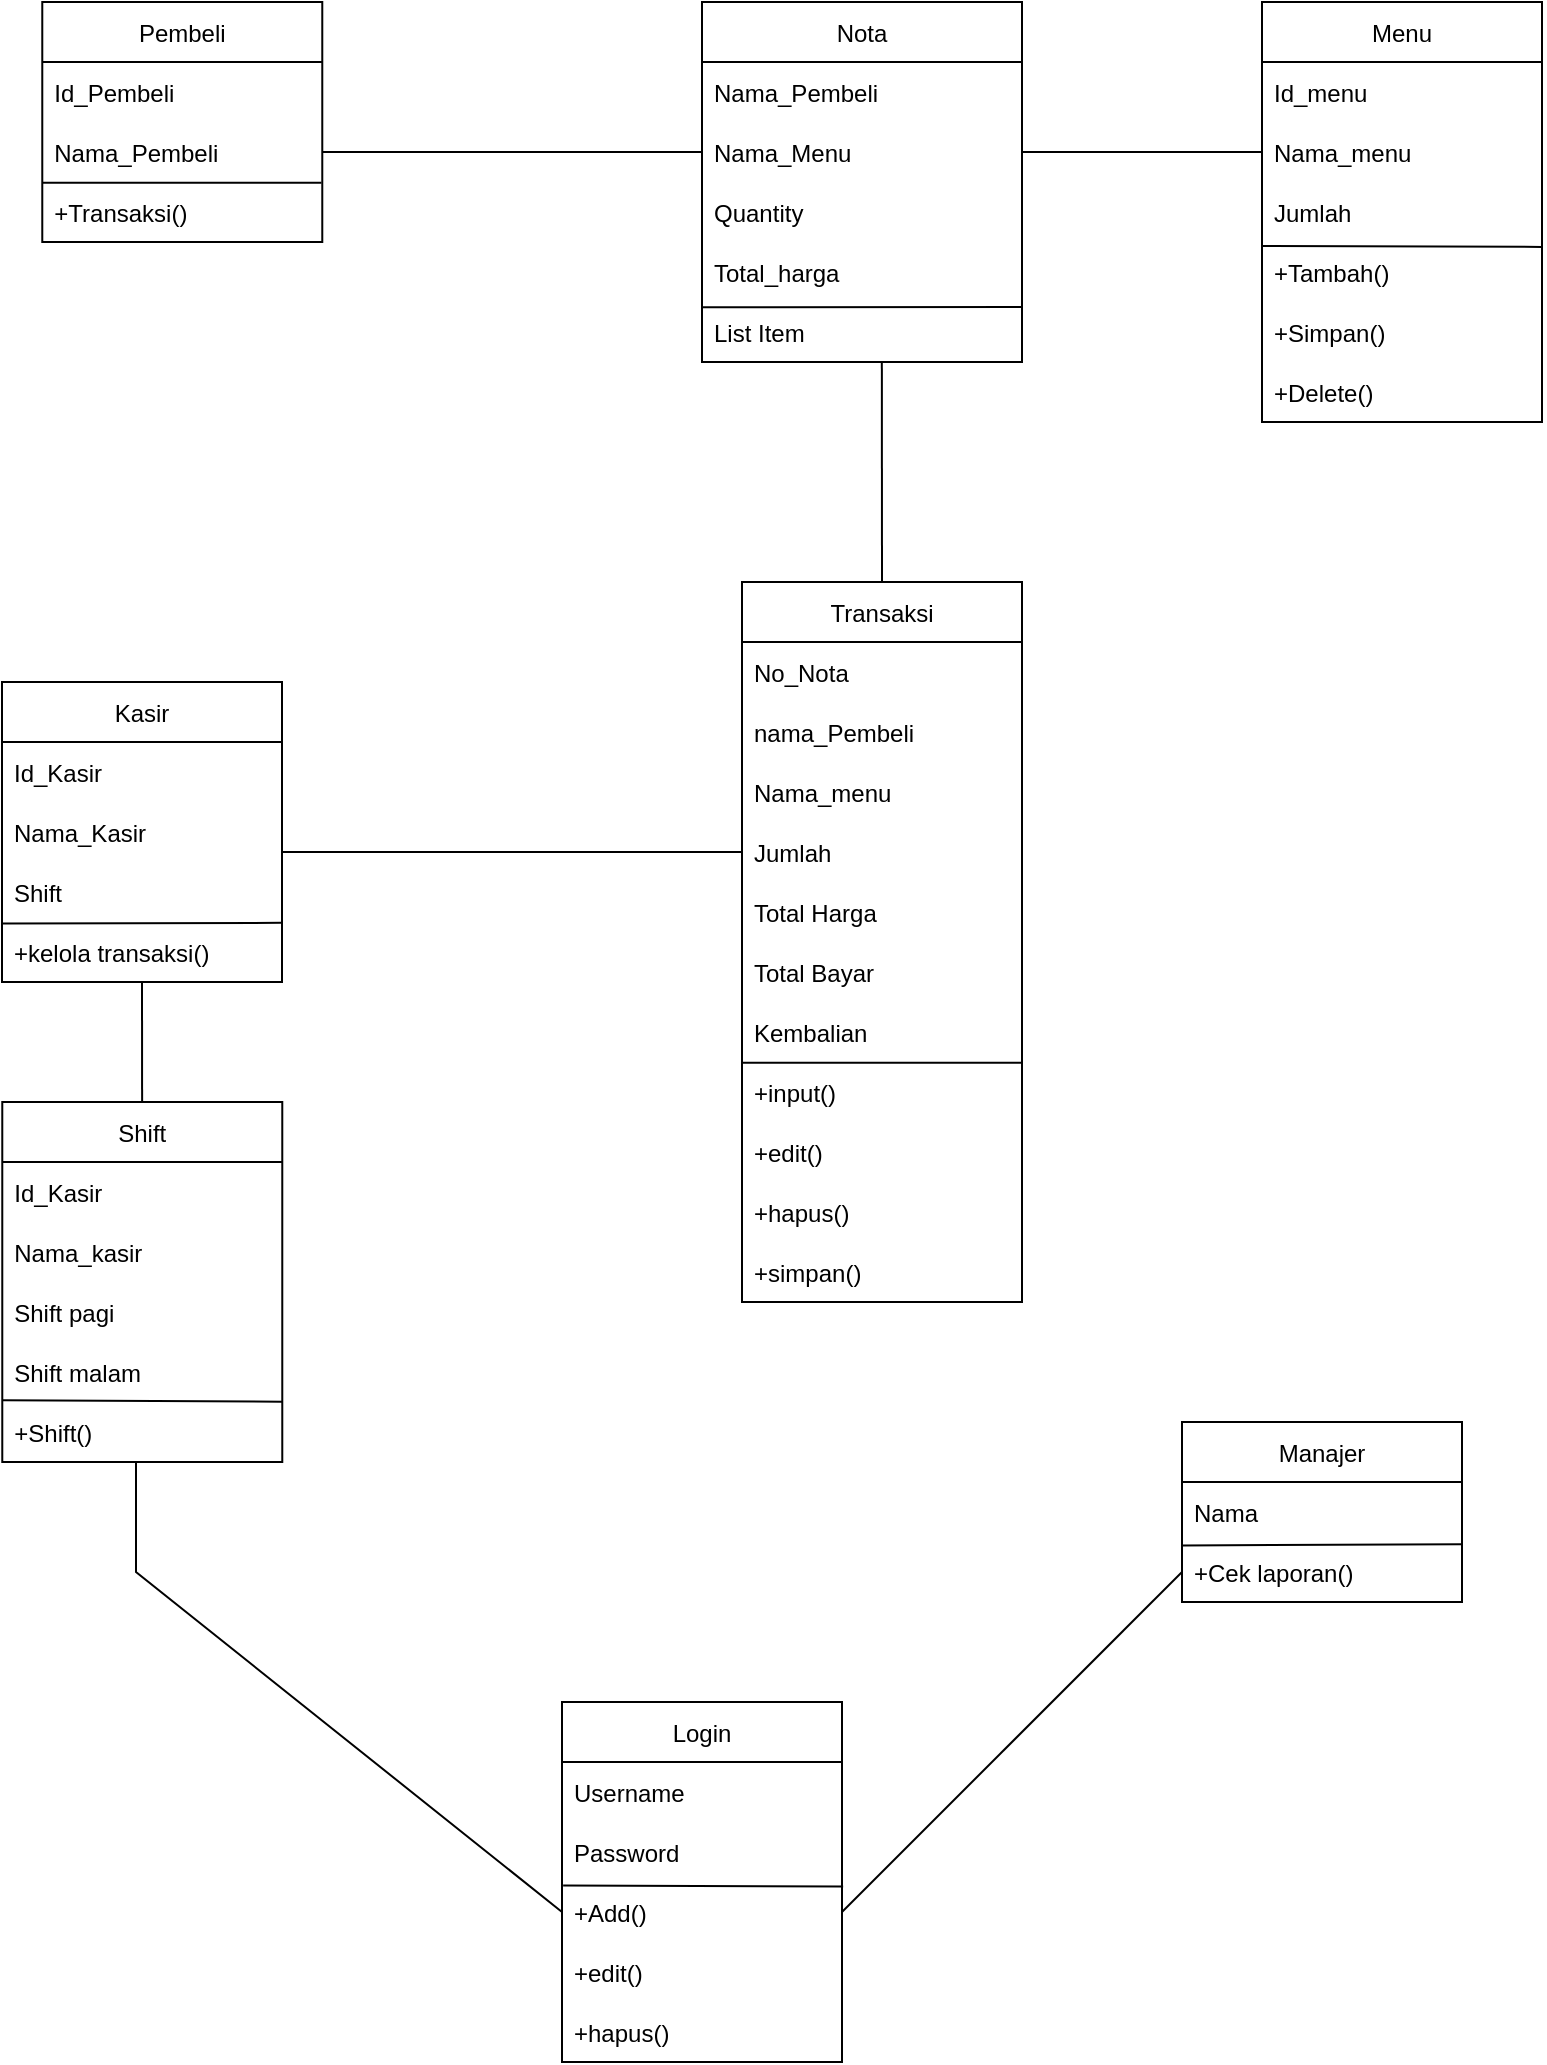 <mxfile version="16.0.3" type="github">
  <diagram id="nyVN2aFLqHgeGnaHPkKM" name="Page-1">
    <mxGraphModel dx="1117" dy="724" grid="1" gridSize="10" guides="1" tooltips="1" connect="1" arrows="1" fold="1" page="1" pageScale="1" pageWidth="850" pageHeight="1100" math="0" shadow="0">
      <root>
        <mxCell id="0" />
        <mxCell id="1" parent="0" />
        <mxCell id="0SlekGI51xUTJLTot7MF-2" value="Pembeli" style="swimlane;fontStyle=0;childLayout=stackLayout;horizontal=1;startSize=30;horizontalStack=0;resizeParent=1;resizeParentMax=0;resizeLast=0;collapsible=1;marginBottom=0;" parent="1" vertex="1">
          <mxGeometry x="50.14" y="60" width="140" height="120" as="geometry">
            <mxRectangle x="170.14" y="60" width="80" height="30" as="alternateBounds" />
          </mxGeometry>
        </mxCell>
        <mxCell id="0SlekGI51xUTJLTot7MF-3" value="Id_Pembeli" style="text;strokeColor=none;fillColor=none;align=left;verticalAlign=middle;spacingLeft=4;spacingRight=4;overflow=hidden;points=[[0,0.5],[1,0.5]];portConstraint=eastwest;rotatable=0;" parent="0SlekGI51xUTJLTot7MF-2" vertex="1">
          <mxGeometry y="30" width="140" height="30" as="geometry" />
        </mxCell>
        <mxCell id="0SlekGI51xUTJLTot7MF-5" value="Nama_Pembeli" style="text;strokeColor=none;fillColor=none;align=left;verticalAlign=middle;spacingLeft=4;spacingRight=4;overflow=hidden;points=[[0,0.5],[1,0.5]];portConstraint=eastwest;rotatable=0;" parent="0SlekGI51xUTJLTot7MF-2" vertex="1">
          <mxGeometry y="60" width="140" height="30" as="geometry" />
        </mxCell>
        <mxCell id="0SlekGI51xUTJLTot7MF-27" value="+Transaksi()" style="text;strokeColor=none;fillColor=none;align=left;verticalAlign=middle;spacingLeft=4;spacingRight=4;overflow=hidden;points=[[0,0.5],[1,0.5]];portConstraint=eastwest;rotatable=0;" parent="0SlekGI51xUTJLTot7MF-2" vertex="1">
          <mxGeometry y="90" width="140" height="30" as="geometry" />
        </mxCell>
        <mxCell id="0SlekGI51xUTJLTot7MF-29" value="" style="endArrow=none;html=1;rounded=0;exitX=-0.001;exitY=0.014;exitDx=0;exitDy=0;exitPerimeter=0;entryX=0.997;entryY=0.014;entryDx=0;entryDy=0;entryPerimeter=0;" parent="0SlekGI51xUTJLTot7MF-2" source="0SlekGI51xUTJLTot7MF-27" target="0SlekGI51xUTJLTot7MF-27" edge="1">
          <mxGeometry width="50" height="50" relative="1" as="geometry">
            <mxPoint x="55" y="170" as="sourcePoint" />
            <mxPoint x="105" y="120" as="targetPoint" />
          </mxGeometry>
        </mxCell>
        <mxCell id="0SlekGI51xUTJLTot7MF-6" value="Menu" style="swimlane;fontStyle=0;childLayout=stackLayout;horizontal=1;startSize=30;horizontalStack=0;resizeParent=1;resizeParentMax=0;resizeLast=0;collapsible=1;marginBottom=0;" parent="1" vertex="1">
          <mxGeometry x="660" y="60" width="140" height="210" as="geometry" />
        </mxCell>
        <mxCell id="0SlekGI51xUTJLTot7MF-7" value="Id_menu" style="text;strokeColor=none;fillColor=none;align=left;verticalAlign=middle;spacingLeft=4;spacingRight=4;overflow=hidden;points=[[0,0.5],[1,0.5]];portConstraint=eastwest;rotatable=0;" parent="0SlekGI51xUTJLTot7MF-6" vertex="1">
          <mxGeometry y="30" width="140" height="30" as="geometry" />
        </mxCell>
        <mxCell id="0SlekGI51xUTJLTot7MF-8" value="Nama_menu" style="text;strokeColor=none;fillColor=none;align=left;verticalAlign=middle;spacingLeft=4;spacingRight=4;overflow=hidden;points=[[0,0.5],[1,0.5]];portConstraint=eastwest;rotatable=0;" parent="0SlekGI51xUTJLTot7MF-6" vertex="1">
          <mxGeometry y="60" width="140" height="30" as="geometry" />
        </mxCell>
        <mxCell id="0SlekGI51xUTJLTot7MF-9" value="Jumlah" style="text;strokeColor=none;fillColor=none;align=left;verticalAlign=middle;spacingLeft=4;spacingRight=4;overflow=hidden;points=[[0,0.5],[1,0.5]];portConstraint=eastwest;rotatable=0;" parent="0SlekGI51xUTJLTot7MF-6" vertex="1">
          <mxGeometry y="90" width="140" height="30" as="geometry" />
        </mxCell>
        <mxCell id="0SlekGI51xUTJLTot7MF-30" value="+Tambah()" style="text;strokeColor=none;fillColor=none;align=left;verticalAlign=middle;spacingLeft=4;spacingRight=4;overflow=hidden;points=[[0,0.5],[1,0.5]];portConstraint=eastwest;rotatable=0;" parent="0SlekGI51xUTJLTot7MF-6" vertex="1">
          <mxGeometry y="120" width="140" height="30" as="geometry" />
        </mxCell>
        <mxCell id="0SlekGI51xUTJLTot7MF-32" value="" style="endArrow=none;html=1;rounded=0;exitX=0;exitY=0.067;exitDx=0;exitDy=0;exitPerimeter=0;entryX=1;entryY=0.082;entryDx=0;entryDy=0;entryPerimeter=0;" parent="0SlekGI51xUTJLTot7MF-6" source="0SlekGI51xUTJLTot7MF-30" target="0SlekGI51xUTJLTot7MF-30" edge="1">
          <mxGeometry width="50" height="50" relative="1" as="geometry">
            <mxPoint y="150" as="sourcePoint" />
            <mxPoint x="50" y="100" as="targetPoint" />
          </mxGeometry>
        </mxCell>
        <mxCell id="0SlekGI51xUTJLTot7MF-33" value="+Simpan()" style="text;strokeColor=none;fillColor=none;align=left;verticalAlign=middle;spacingLeft=4;spacingRight=4;overflow=hidden;points=[[0,0.5],[1,0.5]];portConstraint=eastwest;rotatable=0;" parent="0SlekGI51xUTJLTot7MF-6" vertex="1">
          <mxGeometry y="150" width="140" height="30" as="geometry" />
        </mxCell>
        <mxCell id="0SlekGI51xUTJLTot7MF-34" value="+Delete()" style="text;strokeColor=none;fillColor=none;align=left;verticalAlign=middle;spacingLeft=4;spacingRight=4;overflow=hidden;points=[[0,0.5],[1,0.5]];portConstraint=eastwest;rotatable=0;" parent="0SlekGI51xUTJLTot7MF-6" vertex="1">
          <mxGeometry y="180" width="140" height="30" as="geometry" />
        </mxCell>
        <mxCell id="0SlekGI51xUTJLTot7MF-11" value="Kasir" style="swimlane;fontStyle=0;childLayout=stackLayout;horizontal=1;startSize=30;horizontalStack=0;resizeParent=1;resizeParentMax=0;resizeLast=0;collapsible=1;marginBottom=0;" parent="1" vertex="1">
          <mxGeometry x="30" y="400" width="140" height="150" as="geometry" />
        </mxCell>
        <mxCell id="0SlekGI51xUTJLTot7MF-12" value="Id_Kasir" style="text;strokeColor=none;fillColor=none;align=left;verticalAlign=middle;spacingLeft=4;spacingRight=4;overflow=hidden;points=[[0,0.5],[1,0.5]];portConstraint=eastwest;rotatable=0;" parent="0SlekGI51xUTJLTot7MF-11" vertex="1">
          <mxGeometry y="30" width="140" height="30" as="geometry" />
        </mxCell>
        <mxCell id="0SlekGI51xUTJLTot7MF-13" value="Nama_Kasir" style="text;strokeColor=none;fillColor=none;align=left;verticalAlign=middle;spacingLeft=4;spacingRight=4;overflow=hidden;points=[[0,0.5],[1,0.5]];portConstraint=eastwest;rotatable=0;" parent="0SlekGI51xUTJLTot7MF-11" vertex="1">
          <mxGeometry y="60" width="140" height="30" as="geometry" />
        </mxCell>
        <mxCell id="MLs22rZCZW6Efq5X2Ij5-8" value="Shift" style="text;strokeColor=none;fillColor=none;align=left;verticalAlign=middle;spacingLeft=4;spacingRight=4;overflow=hidden;points=[[0,0.5],[1,0.5]];portConstraint=eastwest;rotatable=0;" vertex="1" parent="0SlekGI51xUTJLTot7MF-11">
          <mxGeometry y="90" width="140" height="30" as="geometry" />
        </mxCell>
        <mxCell id="0SlekGI51xUTJLTot7MF-14" value="+kelola transaksi()" style="text;strokeColor=none;fillColor=none;align=left;verticalAlign=middle;spacingLeft=4;spacingRight=4;overflow=hidden;points=[[0,0.5],[1,0.5]];portConstraint=eastwest;rotatable=0;" parent="0SlekGI51xUTJLTot7MF-11" vertex="1">
          <mxGeometry y="120" width="140" height="30" as="geometry" />
        </mxCell>
        <mxCell id="0SlekGI51xUTJLTot7MF-45" value="" style="endArrow=none;html=1;rounded=0;exitX=0.002;exitY=0.025;exitDx=0;exitDy=0;exitPerimeter=0;entryX=1.002;entryY=0.014;entryDx=0;entryDy=0;entryPerimeter=0;" parent="0SlekGI51xUTJLTot7MF-11" source="0SlekGI51xUTJLTot7MF-14" target="0SlekGI51xUTJLTot7MF-14" edge="1">
          <mxGeometry width="50" height="50" relative="1" as="geometry">
            <mxPoint y="170" as="sourcePoint" />
            <mxPoint x="50" y="120" as="targetPoint" />
          </mxGeometry>
        </mxCell>
        <mxCell id="0SlekGI51xUTJLTot7MF-15" value="Transaksi" style="swimlane;fontStyle=0;childLayout=stackLayout;horizontal=1;startSize=30;horizontalStack=0;resizeParent=1;resizeParentMax=0;resizeLast=0;collapsible=1;marginBottom=0;" parent="1" vertex="1">
          <mxGeometry x="400" y="350" width="140" height="360" as="geometry" />
        </mxCell>
        <mxCell id="0SlekGI51xUTJLTot7MF-16" value="No_Nota" style="text;strokeColor=none;fillColor=none;align=left;verticalAlign=middle;spacingLeft=4;spacingRight=4;overflow=hidden;points=[[0,0.5],[1,0.5]];portConstraint=eastwest;rotatable=0;" parent="0SlekGI51xUTJLTot7MF-15" vertex="1">
          <mxGeometry y="30" width="140" height="30" as="geometry" />
        </mxCell>
        <mxCell id="MLs22rZCZW6Efq5X2Ij5-24" value="nama_Pembeli" style="text;strokeColor=none;fillColor=none;align=left;verticalAlign=middle;spacingLeft=4;spacingRight=4;overflow=hidden;points=[[0,0.5],[1,0.5]];portConstraint=eastwest;rotatable=0;" vertex="1" parent="0SlekGI51xUTJLTot7MF-15">
          <mxGeometry y="60" width="140" height="30" as="geometry" />
        </mxCell>
        <mxCell id="0SlekGI51xUTJLTot7MF-17" value="Nama_menu" style="text;strokeColor=none;fillColor=none;align=left;verticalAlign=middle;spacingLeft=4;spacingRight=4;overflow=hidden;points=[[0,0.5],[1,0.5]];portConstraint=eastwest;rotatable=0;" parent="0SlekGI51xUTJLTot7MF-15" vertex="1">
          <mxGeometry y="90" width="140" height="30" as="geometry" />
        </mxCell>
        <mxCell id="0SlekGI51xUTJLTot7MF-18" value="Jumlah" style="text;strokeColor=none;fillColor=none;align=left;verticalAlign=middle;spacingLeft=4;spacingRight=4;overflow=hidden;points=[[0,0.5],[1,0.5]];portConstraint=eastwest;rotatable=0;" parent="0SlekGI51xUTJLTot7MF-15" vertex="1">
          <mxGeometry y="120" width="140" height="30" as="geometry" />
        </mxCell>
        <mxCell id="0SlekGI51xUTJLTot7MF-36" value="Total Harga" style="text;strokeColor=none;fillColor=none;align=left;verticalAlign=middle;spacingLeft=4;spacingRight=4;overflow=hidden;points=[[0,0.5],[1,0.5]];portConstraint=eastwest;rotatable=0;" parent="0SlekGI51xUTJLTot7MF-15" vertex="1">
          <mxGeometry y="150" width="140" height="30" as="geometry" />
        </mxCell>
        <mxCell id="0SlekGI51xUTJLTot7MF-35" value="Total Bayar" style="text;strokeColor=none;fillColor=none;align=left;verticalAlign=middle;spacingLeft=4;spacingRight=4;overflow=hidden;points=[[0,0.5],[1,0.5]];portConstraint=eastwest;rotatable=0;" parent="0SlekGI51xUTJLTot7MF-15" vertex="1">
          <mxGeometry y="180" width="140" height="30" as="geometry" />
        </mxCell>
        <mxCell id="0SlekGI51xUTJLTot7MF-37" value="Kembalian" style="text;strokeColor=none;fillColor=none;align=left;verticalAlign=middle;spacingLeft=4;spacingRight=4;overflow=hidden;points=[[0,0.5],[1,0.5]];portConstraint=eastwest;rotatable=0;" parent="0SlekGI51xUTJLTot7MF-15" vertex="1">
          <mxGeometry y="210" width="140" height="30" as="geometry" />
        </mxCell>
        <mxCell id="0SlekGI51xUTJLTot7MF-38" value="+input()" style="text;strokeColor=none;fillColor=none;align=left;verticalAlign=middle;spacingLeft=4;spacingRight=4;overflow=hidden;points=[[0,0.5],[1,0.5]];portConstraint=eastwest;rotatable=0;" parent="0SlekGI51xUTJLTot7MF-15" vertex="1">
          <mxGeometry y="240" width="140" height="30" as="geometry" />
        </mxCell>
        <mxCell id="0SlekGI51xUTJLTot7MF-40" value="" style="endArrow=none;html=1;rounded=0;exitX=-0.001;exitY=0.014;exitDx=0;exitDy=0;exitPerimeter=0;entryX=1.001;entryY=0.014;entryDx=0;entryDy=0;entryPerimeter=0;" parent="0SlekGI51xUTJLTot7MF-15" source="0SlekGI51xUTJLTot7MF-38" target="0SlekGI51xUTJLTot7MF-38" edge="1">
          <mxGeometry width="50" height="50" relative="1" as="geometry">
            <mxPoint x="80" y="220" as="sourcePoint" />
            <mxPoint x="130" y="170" as="targetPoint" />
          </mxGeometry>
        </mxCell>
        <mxCell id="0SlekGI51xUTJLTot7MF-41" value="+edit()" style="text;strokeColor=none;fillColor=none;align=left;verticalAlign=middle;spacingLeft=4;spacingRight=4;overflow=hidden;points=[[0,0.5],[1,0.5]];portConstraint=eastwest;rotatable=0;" parent="0SlekGI51xUTJLTot7MF-15" vertex="1">
          <mxGeometry y="270" width="140" height="30" as="geometry" />
        </mxCell>
        <mxCell id="0SlekGI51xUTJLTot7MF-42" value="+hapus()" style="text;strokeColor=none;fillColor=none;align=left;verticalAlign=middle;spacingLeft=4;spacingRight=4;overflow=hidden;points=[[0,0.5],[1,0.5]];portConstraint=eastwest;rotatable=0;" parent="0SlekGI51xUTJLTot7MF-15" vertex="1">
          <mxGeometry y="300" width="140" height="30" as="geometry" />
        </mxCell>
        <mxCell id="0SlekGI51xUTJLTot7MF-43" value="+simpan()" style="text;strokeColor=none;fillColor=none;align=left;verticalAlign=middle;spacingLeft=4;spacingRight=4;overflow=hidden;points=[[0,0.5],[1,0.5]];portConstraint=eastwest;rotatable=0;" parent="0SlekGI51xUTJLTot7MF-15" vertex="1">
          <mxGeometry y="330" width="140" height="30" as="geometry" />
        </mxCell>
        <mxCell id="0SlekGI51xUTJLTot7MF-19" value="Login" style="swimlane;fontStyle=0;childLayout=stackLayout;horizontal=1;startSize=30;horizontalStack=0;resizeParent=1;resizeParentMax=0;resizeLast=0;collapsible=1;marginBottom=0;" parent="1" vertex="1">
          <mxGeometry x="310" y="910" width="140" height="180" as="geometry" />
        </mxCell>
        <mxCell id="0SlekGI51xUTJLTot7MF-20" value="Username" style="text;strokeColor=none;fillColor=none;align=left;verticalAlign=middle;spacingLeft=4;spacingRight=4;overflow=hidden;points=[[0,0.5],[1,0.5]];portConstraint=eastwest;rotatable=0;" parent="0SlekGI51xUTJLTot7MF-19" vertex="1">
          <mxGeometry y="30" width="140" height="30" as="geometry" />
        </mxCell>
        <mxCell id="0SlekGI51xUTJLTot7MF-21" value="Password" style="text;strokeColor=none;fillColor=none;align=left;verticalAlign=middle;spacingLeft=4;spacingRight=4;overflow=hidden;points=[[0,0.5],[1,0.5]];portConstraint=eastwest;rotatable=0;" parent="0SlekGI51xUTJLTot7MF-19" vertex="1">
          <mxGeometry y="60" width="140" height="30" as="geometry" />
        </mxCell>
        <mxCell id="0SlekGI51xUTJLTot7MF-22" value="+Add()" style="text;strokeColor=none;fillColor=none;align=left;verticalAlign=middle;spacingLeft=4;spacingRight=4;overflow=hidden;points=[[0,0.5],[1,0.5]];portConstraint=eastwest;rotatable=0;" parent="0SlekGI51xUTJLTot7MF-19" vertex="1">
          <mxGeometry y="90" width="140" height="30" as="geometry" />
        </mxCell>
        <mxCell id="0SlekGI51xUTJLTot7MF-47" value="" style="endArrow=none;html=1;rounded=0;exitX=0.004;exitY=0.059;exitDx=0;exitDy=0;exitPerimeter=0;entryX=1.004;entryY=0.074;entryDx=0;entryDy=0;entryPerimeter=0;" parent="0SlekGI51xUTJLTot7MF-19" source="0SlekGI51xUTJLTot7MF-22" target="0SlekGI51xUTJLTot7MF-22" edge="1">
          <mxGeometry width="50" height="50" relative="1" as="geometry">
            <mxPoint x="100" y="40" as="sourcePoint" />
            <mxPoint x="150" y="-10" as="targetPoint" />
          </mxGeometry>
        </mxCell>
        <mxCell id="0SlekGI51xUTJLTot7MF-48" value="+edit()" style="text;strokeColor=none;fillColor=none;align=left;verticalAlign=middle;spacingLeft=4;spacingRight=4;overflow=hidden;points=[[0,0.5],[1,0.5]];portConstraint=eastwest;rotatable=0;" parent="0SlekGI51xUTJLTot7MF-19" vertex="1">
          <mxGeometry y="120" width="140" height="30" as="geometry" />
        </mxCell>
        <mxCell id="0SlekGI51xUTJLTot7MF-49" value="+hapus()" style="text;strokeColor=none;fillColor=none;align=left;verticalAlign=middle;spacingLeft=4;spacingRight=4;overflow=hidden;points=[[0,0.5],[1,0.5]];portConstraint=eastwest;rotatable=0;" parent="0SlekGI51xUTJLTot7MF-19" vertex="1">
          <mxGeometry y="150" width="140" height="30" as="geometry" />
        </mxCell>
        <mxCell id="0SlekGI51xUTJLTot7MF-23" value="Manajer" style="swimlane;fontStyle=0;childLayout=stackLayout;horizontal=1;startSize=30;horizontalStack=0;resizeParent=1;resizeParentMax=0;resizeLast=0;collapsible=1;marginBottom=0;" parent="1" vertex="1">
          <mxGeometry x="620" y="770" width="140" height="90" as="geometry" />
        </mxCell>
        <mxCell id="0SlekGI51xUTJLTot7MF-26" value="Nama" style="text;strokeColor=none;fillColor=none;align=left;verticalAlign=middle;spacingLeft=4;spacingRight=4;overflow=hidden;points=[[0,0.5],[1,0.5]];portConstraint=eastwest;rotatable=0;" parent="0SlekGI51xUTJLTot7MF-23" vertex="1">
          <mxGeometry y="30" width="140" height="30" as="geometry" />
        </mxCell>
        <mxCell id="0SlekGI51xUTJLTot7MF-51" value="+Cek laporan()" style="text;strokeColor=none;fillColor=none;align=left;verticalAlign=middle;spacingLeft=4;spacingRight=4;overflow=hidden;points=[[0,0.5],[1,0.5]];portConstraint=eastwest;rotatable=0;" parent="0SlekGI51xUTJLTot7MF-23" vertex="1">
          <mxGeometry y="60" width="140" height="30" as="geometry" />
        </mxCell>
        <mxCell id="0SlekGI51xUTJLTot7MF-52" value="" style="endArrow=none;html=1;rounded=0;exitX=0.001;exitY=0.058;exitDx=0;exitDy=0;exitPerimeter=0;entryX=0.999;entryY=0.039;entryDx=0;entryDy=0;entryPerimeter=0;" parent="0SlekGI51xUTJLTot7MF-23" source="0SlekGI51xUTJLTot7MF-51" target="0SlekGI51xUTJLTot7MF-51" edge="1">
          <mxGeometry width="50" height="50" relative="1" as="geometry">
            <mxPoint x="60" y="150" as="sourcePoint" />
            <mxPoint x="110" y="100" as="targetPoint" />
          </mxGeometry>
        </mxCell>
        <mxCell id="0SlekGI51xUTJLTot7MF-56" value="" style="endArrow=none;html=1;rounded=0;entryX=0;entryY=0.5;entryDx=0;entryDy=0;" parent="1" target="0SlekGI51xUTJLTot7MF-18" edge="1">
          <mxGeometry width="50" height="50" relative="1" as="geometry">
            <mxPoint x="170" y="485" as="sourcePoint" />
            <mxPoint x="540" y="350" as="targetPoint" />
          </mxGeometry>
        </mxCell>
        <mxCell id="0SlekGI51xUTJLTot7MF-61" value="" style="endArrow=none;html=1;rounded=0;exitX=1;exitY=0.5;exitDx=0;exitDy=0;entryX=0;entryY=0.5;entryDx=0;entryDy=0;" parent="1" source="0SlekGI51xUTJLTot7MF-22" edge="1">
          <mxGeometry width="50" height="50" relative="1" as="geometry">
            <mxPoint x="450" y="800" as="sourcePoint" />
            <mxPoint x="620" y="845" as="targetPoint" />
          </mxGeometry>
        </mxCell>
        <mxCell id="MLs22rZCZW6Efq5X2Ij5-9" value="Shift" style="swimlane;fontStyle=0;childLayout=stackLayout;horizontal=1;startSize=30;horizontalStack=0;resizeParent=1;resizeParentMax=0;resizeLast=0;collapsible=1;marginBottom=0;" vertex="1" parent="1">
          <mxGeometry x="30.14" y="610" width="140" height="180" as="geometry" />
        </mxCell>
        <mxCell id="MLs22rZCZW6Efq5X2Ij5-10" value="Id_Kasir" style="text;strokeColor=none;fillColor=none;align=left;verticalAlign=middle;spacingLeft=4;spacingRight=4;overflow=hidden;points=[[0,0.5],[1,0.5]];portConstraint=eastwest;rotatable=0;" vertex="1" parent="MLs22rZCZW6Efq5X2Ij5-9">
          <mxGeometry y="30" width="140" height="30" as="geometry" />
        </mxCell>
        <mxCell id="MLs22rZCZW6Efq5X2Ij5-11" value="Nama_kasir" style="text;strokeColor=none;fillColor=none;align=left;verticalAlign=middle;spacingLeft=4;spacingRight=4;overflow=hidden;points=[[0,0.5],[1,0.5]];portConstraint=eastwest;rotatable=0;" vertex="1" parent="MLs22rZCZW6Efq5X2Ij5-9">
          <mxGeometry y="60" width="140" height="30" as="geometry" />
        </mxCell>
        <mxCell id="MLs22rZCZW6Efq5X2Ij5-12" value="Shift pagi" style="text;strokeColor=none;fillColor=none;align=left;verticalAlign=middle;spacingLeft=4;spacingRight=4;overflow=hidden;points=[[0,0.5],[1,0.5]];portConstraint=eastwest;rotatable=0;" vertex="1" parent="MLs22rZCZW6Efq5X2Ij5-9">
          <mxGeometry y="90" width="140" height="30" as="geometry" />
        </mxCell>
        <mxCell id="MLs22rZCZW6Efq5X2Ij5-13" value="Shift malam" style="text;strokeColor=none;fillColor=none;align=left;verticalAlign=middle;spacingLeft=4;spacingRight=4;overflow=hidden;points=[[0,0.5],[1,0.5]];portConstraint=eastwest;rotatable=0;" vertex="1" parent="MLs22rZCZW6Efq5X2Ij5-9">
          <mxGeometry y="120" width="140" height="30" as="geometry" />
        </mxCell>
        <mxCell id="MLs22rZCZW6Efq5X2Ij5-16" value="+Shift()" style="text;strokeColor=none;fillColor=none;align=left;verticalAlign=middle;spacingLeft=4;spacingRight=4;overflow=hidden;points=[[0,0.5],[1,0.5]];portConstraint=eastwest;rotatable=0;" vertex="1" parent="MLs22rZCZW6Efq5X2Ij5-9">
          <mxGeometry y="150" width="140" height="30" as="geometry" />
        </mxCell>
        <mxCell id="MLs22rZCZW6Efq5X2Ij5-17" value="" style="endArrow=none;html=1;rounded=0;exitX=0.002;exitY=-0.03;exitDx=0;exitDy=0;exitPerimeter=0;entryX=1;entryY=-0.005;entryDx=0;entryDy=0;entryPerimeter=0;" edge="1" parent="MLs22rZCZW6Efq5X2Ij5-9" source="MLs22rZCZW6Efq5X2Ij5-16" target="MLs22rZCZW6Efq5X2Ij5-16">
          <mxGeometry width="50" height="50" relative="1" as="geometry">
            <mxPoint x="169.86" y="280" as="sourcePoint" />
            <mxPoint x="219.86" y="230" as="targetPoint" />
          </mxGeometry>
        </mxCell>
        <mxCell id="MLs22rZCZW6Efq5X2Ij5-14" value="" style="endArrow=none;html=1;rounded=0;entryX=0;entryY=0.5;entryDx=0;entryDy=0;" edge="1" parent="1" target="0SlekGI51xUTJLTot7MF-22">
          <mxGeometry width="50" height="50" relative="1" as="geometry">
            <mxPoint x="97" y="790" as="sourcePoint" />
            <mxPoint x="290" y="730" as="targetPoint" />
            <Array as="points">
              <mxPoint x="97" y="845" />
            </Array>
          </mxGeometry>
        </mxCell>
        <mxCell id="MLs22rZCZW6Efq5X2Ij5-15" value="" style="endArrow=none;html=1;rounded=0;" edge="1" parent="1" source="MLs22rZCZW6Efq5X2Ij5-9">
          <mxGeometry width="50" height="50" relative="1" as="geometry">
            <mxPoint x="240" y="780" as="sourcePoint" />
            <mxPoint x="100" y="550" as="targetPoint" />
          </mxGeometry>
        </mxCell>
        <mxCell id="MLs22rZCZW6Efq5X2Ij5-19" value="Nota" style="swimlane;fontStyle=0;childLayout=stackLayout;horizontal=1;startSize=30;horizontalStack=0;resizeParent=1;resizeParentMax=0;resizeLast=0;collapsible=1;marginBottom=0;" vertex="1" parent="1">
          <mxGeometry x="380" y="60" width="160" height="180" as="geometry" />
        </mxCell>
        <mxCell id="MLs22rZCZW6Efq5X2Ij5-20" value="Nama_Pembeli" style="text;strokeColor=none;fillColor=none;align=left;verticalAlign=middle;spacingLeft=4;spacingRight=4;overflow=hidden;points=[[0,0.5],[1,0.5]];portConstraint=eastwest;rotatable=0;" vertex="1" parent="MLs22rZCZW6Efq5X2Ij5-19">
          <mxGeometry y="30" width="160" height="30" as="geometry" />
        </mxCell>
        <mxCell id="MLs22rZCZW6Efq5X2Ij5-21" value="Nama_Menu" style="text;strokeColor=none;fillColor=none;align=left;verticalAlign=middle;spacingLeft=4;spacingRight=4;overflow=hidden;points=[[0,0.5],[1,0.5]];portConstraint=eastwest;rotatable=0;" vertex="1" parent="MLs22rZCZW6Efq5X2Ij5-19">
          <mxGeometry y="60" width="160" height="30" as="geometry" />
        </mxCell>
        <mxCell id="MLs22rZCZW6Efq5X2Ij5-22" value="Quantity" style="text;strokeColor=none;fillColor=none;align=left;verticalAlign=middle;spacingLeft=4;spacingRight=4;overflow=hidden;points=[[0,0.5],[1,0.5]];portConstraint=eastwest;rotatable=0;" vertex="1" parent="MLs22rZCZW6Efq5X2Ij5-19">
          <mxGeometry y="90" width="160" height="30" as="geometry" />
        </mxCell>
        <mxCell id="MLs22rZCZW6Efq5X2Ij5-30" value="Total_harga" style="text;strokeColor=none;fillColor=none;align=left;verticalAlign=middle;spacingLeft=4;spacingRight=4;overflow=hidden;points=[[0,0.5],[1,0.5]];portConstraint=eastwest;rotatable=0;" vertex="1" parent="MLs22rZCZW6Efq5X2Ij5-19">
          <mxGeometry y="120" width="160" height="30" as="geometry" />
        </mxCell>
        <mxCell id="MLs22rZCZW6Efq5X2Ij5-27" value="List Item" style="text;strokeColor=none;fillColor=none;align=left;verticalAlign=middle;spacingLeft=4;spacingRight=4;overflow=hidden;points=[[0,0.5],[1,0.5]];portConstraint=eastwest;rotatable=0;" vertex="1" parent="MLs22rZCZW6Efq5X2Ij5-19">
          <mxGeometry y="150" width="160" height="30" as="geometry" />
        </mxCell>
        <mxCell id="MLs22rZCZW6Efq5X2Ij5-29" value="" style="endArrow=none;html=1;rounded=0;exitX=-0.001;exitY=0.088;exitDx=0;exitDy=0;exitPerimeter=0;entryX=1.001;entryY=0.082;entryDx=0;entryDy=0;entryPerimeter=0;" edge="1" parent="MLs22rZCZW6Efq5X2Ij5-19" source="MLs22rZCZW6Efq5X2Ij5-27" target="MLs22rZCZW6Efq5X2Ij5-27">
          <mxGeometry width="50" height="50" relative="1" as="geometry">
            <mxPoint x="20" y="120" as="sourcePoint" />
            <mxPoint x="70" y="70" as="targetPoint" />
          </mxGeometry>
        </mxCell>
        <mxCell id="MLs22rZCZW6Efq5X2Ij5-25" value="" style="endArrow=none;html=1;rounded=0;exitX=1;exitY=0.5;exitDx=0;exitDy=0;entryX=0;entryY=0.5;entryDx=0;entryDy=0;" edge="1" parent="1" source="0SlekGI51xUTJLTot7MF-5" target="MLs22rZCZW6Efq5X2Ij5-21">
          <mxGeometry width="50" height="50" relative="1" as="geometry">
            <mxPoint x="430" y="270" as="sourcePoint" />
            <mxPoint x="480" y="220" as="targetPoint" />
          </mxGeometry>
        </mxCell>
        <mxCell id="MLs22rZCZW6Efq5X2Ij5-26" value="" style="endArrow=none;html=1;rounded=0;exitX=0;exitY=0.5;exitDx=0;exitDy=0;entryX=1;entryY=0.5;entryDx=0;entryDy=0;" edge="1" parent="1" source="0SlekGI51xUTJLTot7MF-8" target="MLs22rZCZW6Efq5X2Ij5-21">
          <mxGeometry width="50" height="50" relative="1" as="geometry">
            <mxPoint x="430" y="270" as="sourcePoint" />
            <mxPoint x="480" y="220" as="targetPoint" />
          </mxGeometry>
        </mxCell>
        <mxCell id="MLs22rZCZW6Efq5X2Ij5-31" value="" style="endArrow=none;html=1;rounded=0;entryX=0.562;entryY=1.011;entryDx=0;entryDy=0;entryPerimeter=0;exitX=0.5;exitY=0;exitDx=0;exitDy=0;" edge="1" parent="1" source="0SlekGI51xUTJLTot7MF-15" target="MLs22rZCZW6Efq5X2Ij5-27">
          <mxGeometry width="50" height="50" relative="1" as="geometry">
            <mxPoint x="470" y="450" as="sourcePoint" />
            <mxPoint x="520" y="410" as="targetPoint" />
          </mxGeometry>
        </mxCell>
      </root>
    </mxGraphModel>
  </diagram>
</mxfile>
